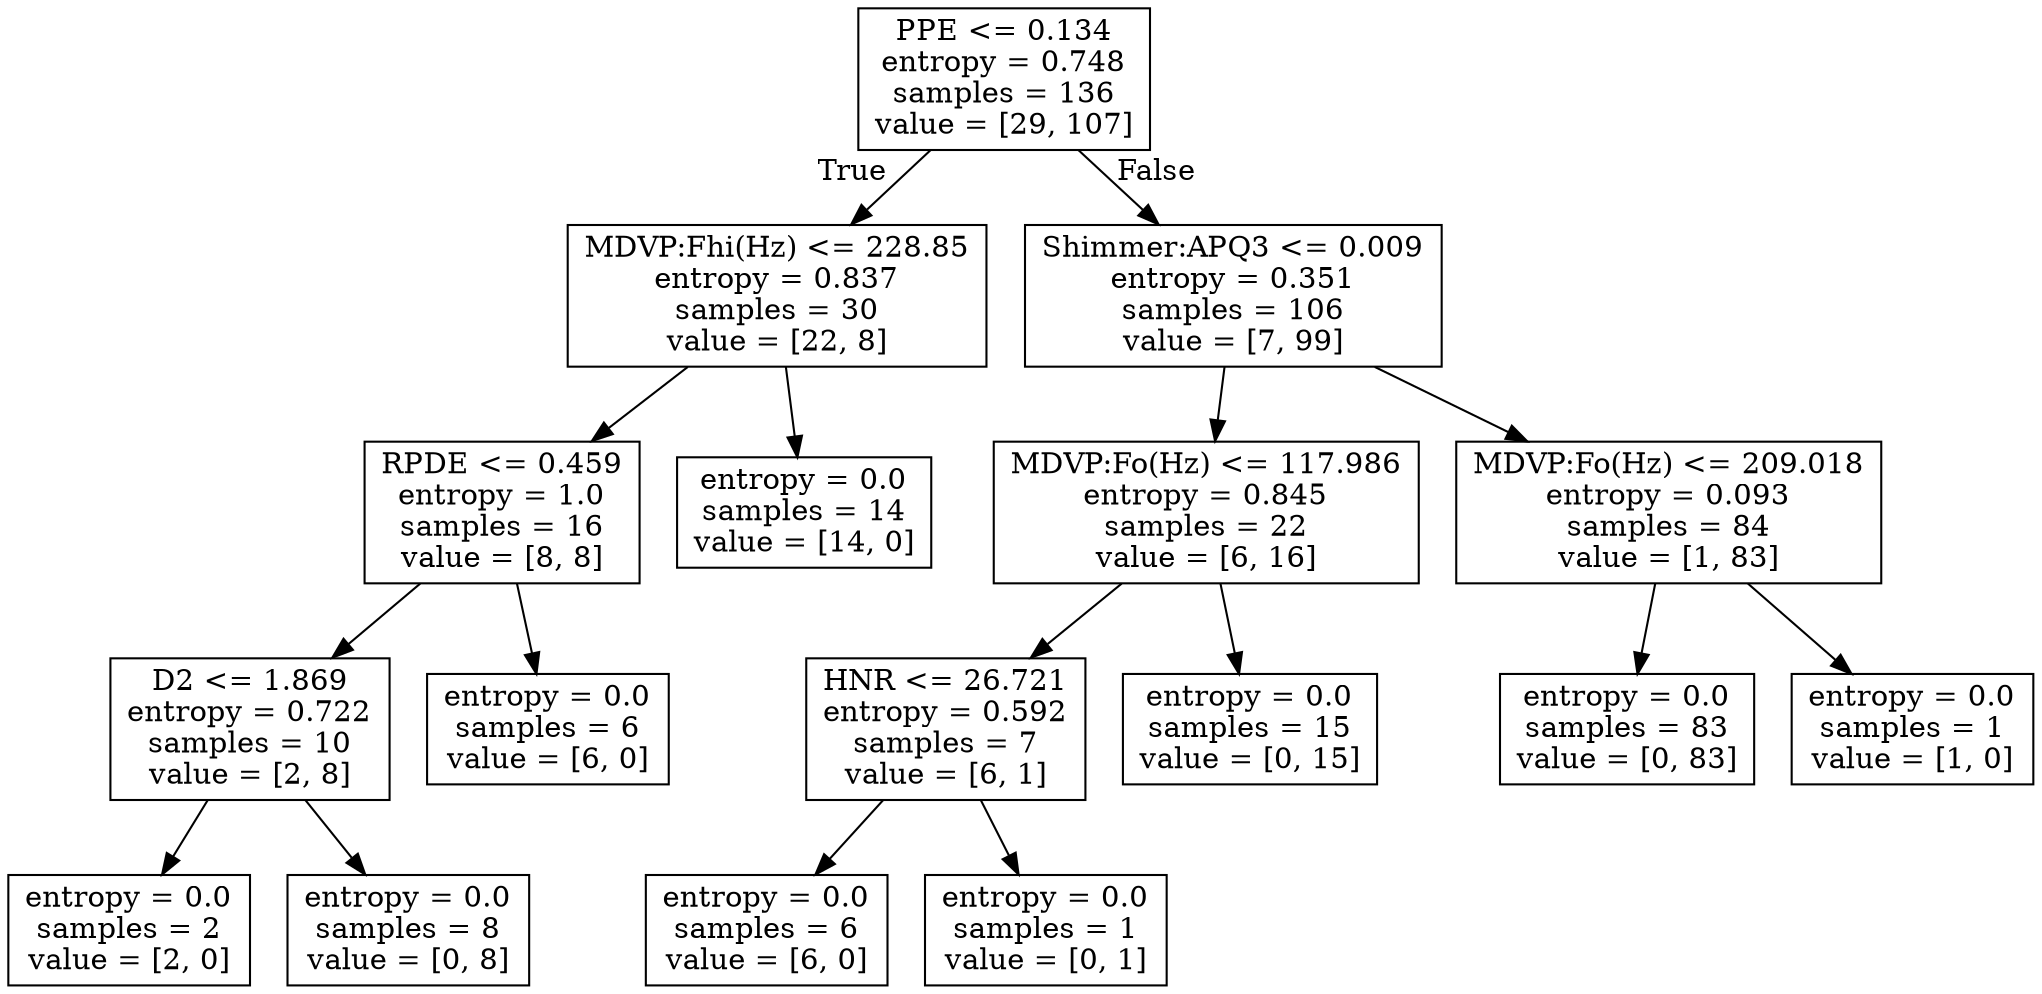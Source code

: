 digraph Tree {
node [shape=box] ;
0 [label="PPE <= 0.134\nentropy = 0.748\nsamples = 136\nvalue = [29, 107]"] ;
1 [label="MDVP:Fhi(Hz) <= 228.85\nentropy = 0.837\nsamples = 30\nvalue = [22, 8]"] ;
0 -> 1 [labeldistance=2.5, labelangle=45, headlabel="True"] ;
2 [label="RPDE <= 0.459\nentropy = 1.0\nsamples = 16\nvalue = [8, 8]"] ;
1 -> 2 ;
3 [label="D2 <= 1.869\nentropy = 0.722\nsamples = 10\nvalue = [2, 8]"] ;
2 -> 3 ;
4 [label="entropy = 0.0\nsamples = 2\nvalue = [2, 0]"] ;
3 -> 4 ;
5 [label="entropy = 0.0\nsamples = 8\nvalue = [0, 8]"] ;
3 -> 5 ;
6 [label="entropy = 0.0\nsamples = 6\nvalue = [6, 0]"] ;
2 -> 6 ;
7 [label="entropy = 0.0\nsamples = 14\nvalue = [14, 0]"] ;
1 -> 7 ;
8 [label="Shimmer:APQ3 <= 0.009\nentropy = 0.351\nsamples = 106\nvalue = [7, 99]"] ;
0 -> 8 [labeldistance=2.5, labelangle=-45, headlabel="False"] ;
9 [label="MDVP:Fo(Hz) <= 117.986\nentropy = 0.845\nsamples = 22\nvalue = [6, 16]"] ;
8 -> 9 ;
10 [label="HNR <= 26.721\nentropy = 0.592\nsamples = 7\nvalue = [6, 1]"] ;
9 -> 10 ;
11 [label="entropy = 0.0\nsamples = 6\nvalue = [6, 0]"] ;
10 -> 11 ;
12 [label="entropy = 0.0\nsamples = 1\nvalue = [0, 1]"] ;
10 -> 12 ;
13 [label="entropy = 0.0\nsamples = 15\nvalue = [0, 15]"] ;
9 -> 13 ;
14 [label="MDVP:Fo(Hz) <= 209.018\nentropy = 0.093\nsamples = 84\nvalue = [1, 83]"] ;
8 -> 14 ;
15 [label="entropy = 0.0\nsamples = 83\nvalue = [0, 83]"] ;
14 -> 15 ;
16 [label="entropy = 0.0\nsamples = 1\nvalue = [1, 0]"] ;
14 -> 16 ;
}